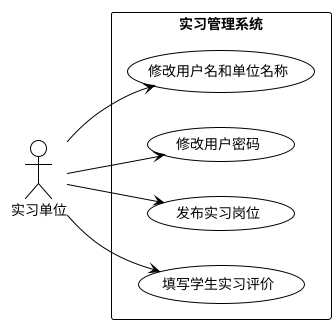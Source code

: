 @startuml
left to right direction
skinparam packageStyle rectangle
actor 实习单位
!theme plain

rectangle 实习管理系统 {
  usecase "修改用户名和单位名称" as UC1
  usecase "修改用户密码" as UC2
  usecase "发布实习岗位" as UC3
  usecase "填写学生实习评价" as UC4
}

实习单位 --> UC1
实习单位 --> UC2
实习单位 --> UC3
实习单位 --> UC4

@enduml
